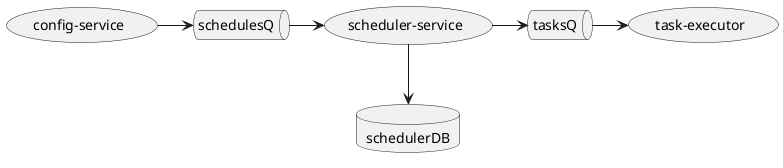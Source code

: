 @startuml

queue schedulesQ
queue tasksQ
database schedulerDB

(config-service)-> (schedulesQ)
 (schedulesQ) -> (scheduler-service)
 (scheduler-service)--> (schedulerDB)
(scheduler-service)-> (tasksQ)
(tasksQ) -> (task-executor)
@enduml